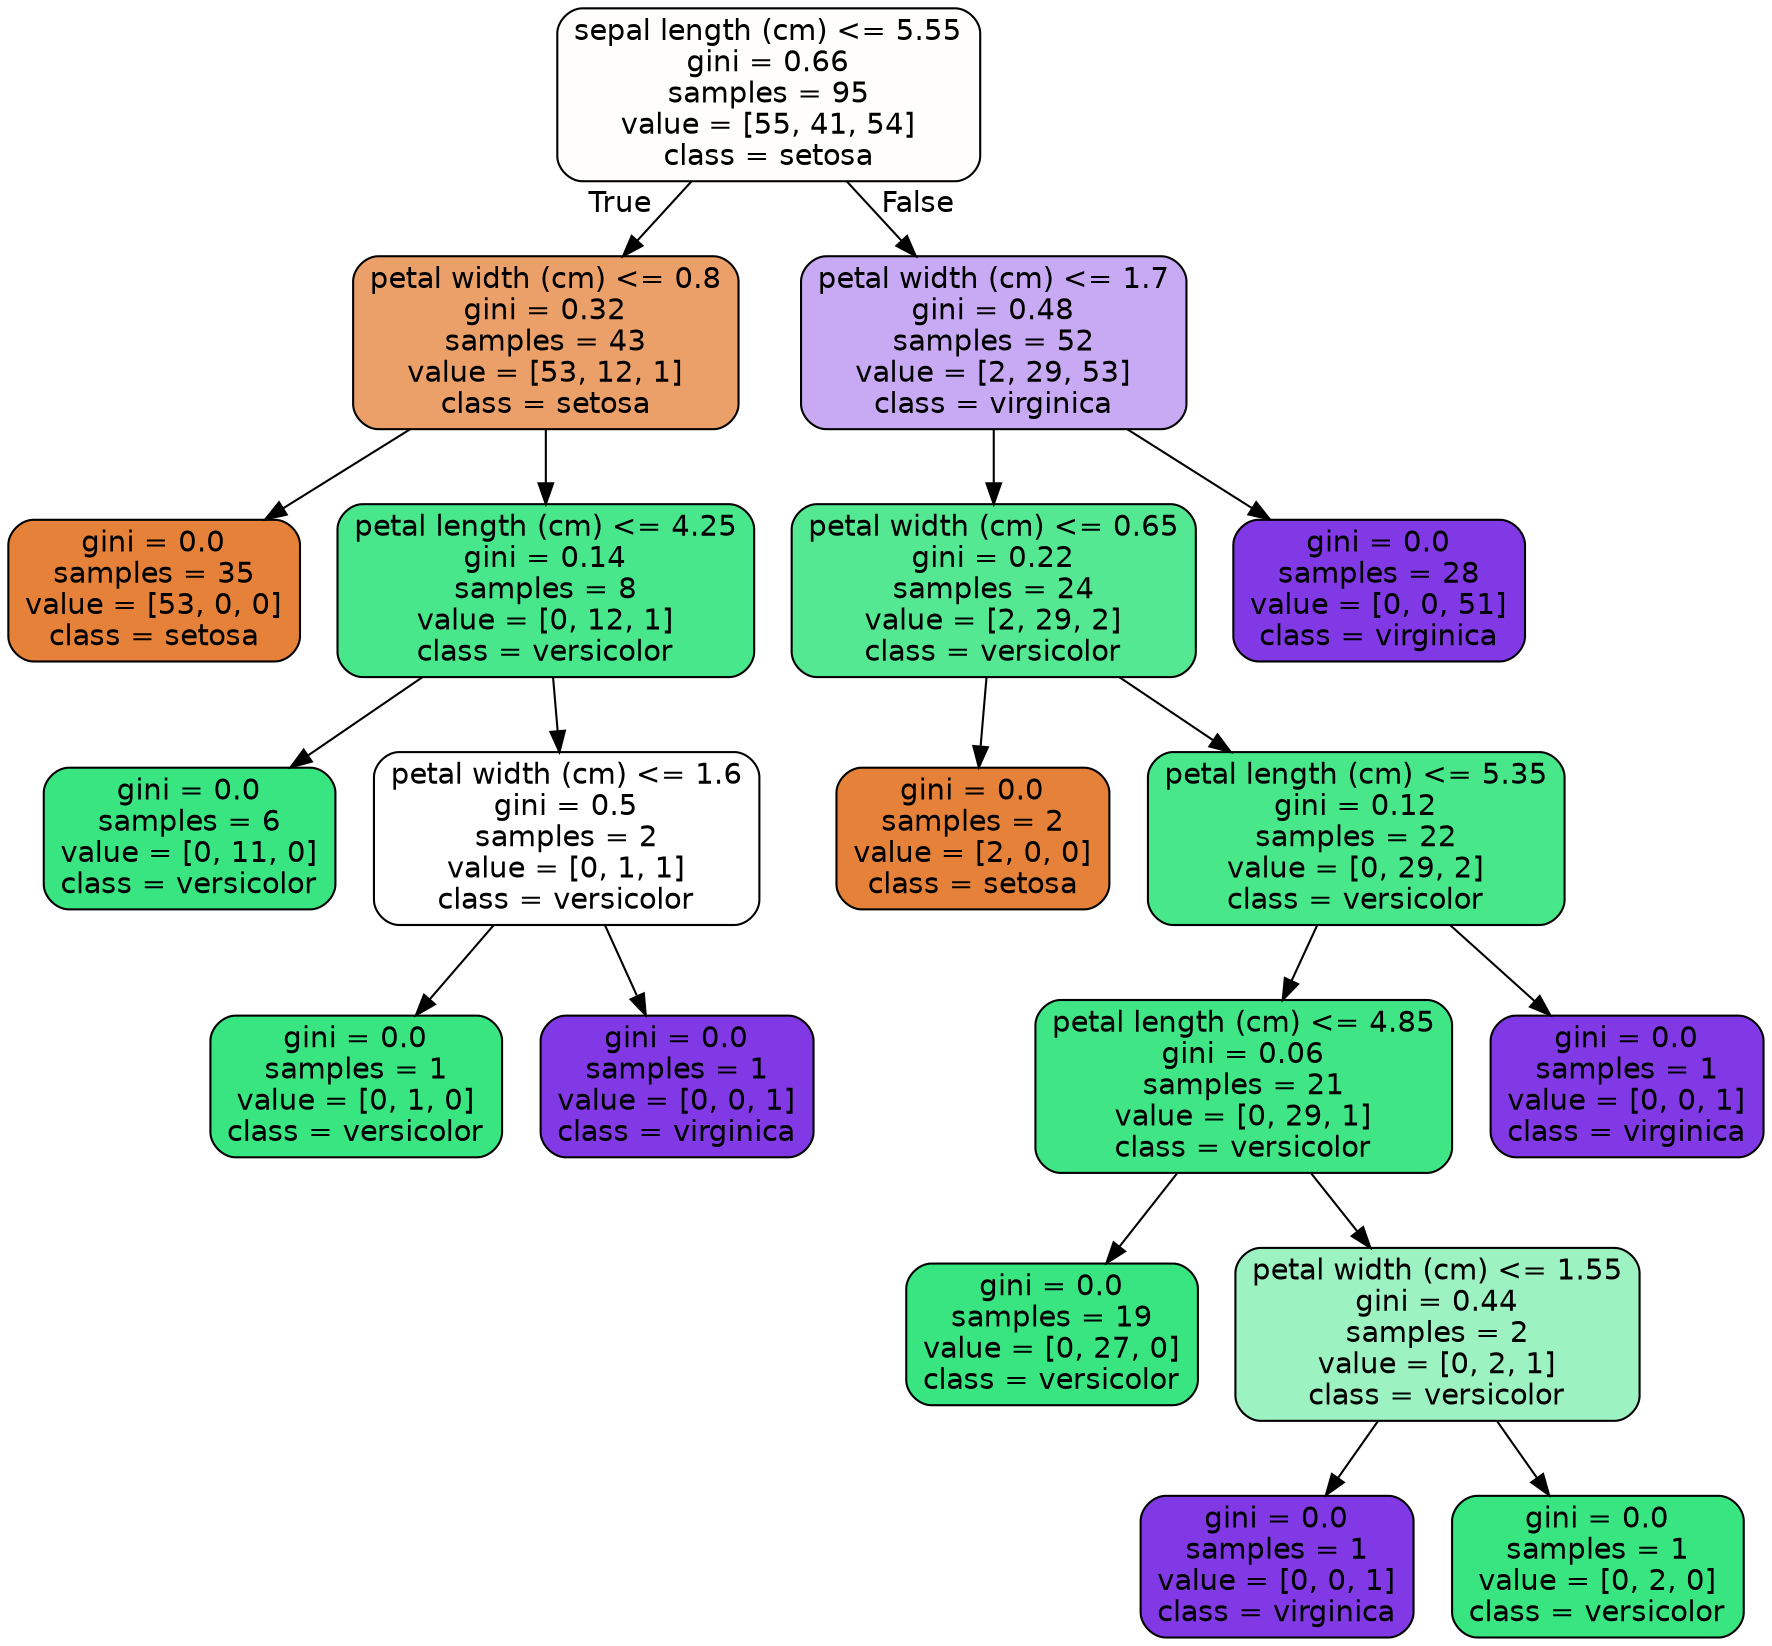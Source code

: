 digraph Tree {
node [shape=box, style="filled, rounded", color="black", fontname=helvetica] ;
edge [fontname=helvetica] ;
0 [label="sepal length (cm) <= 5.55\ngini = 0.66\nsamples = 95\nvalue = [55, 41, 54]\nclass = setosa", fillcolor="#fffefd"] ;
1 [label="petal width (cm) <= 0.8\ngini = 0.32\nsamples = 43\nvalue = [53, 12, 1]\nclass = setosa", fillcolor="#eb9f69"] ;
0 -> 1 [labeldistance=2.5, labelangle=45, headlabel="True"] ;
2 [label="gini = 0.0\nsamples = 35\nvalue = [53, 0, 0]\nclass = setosa", fillcolor="#e58139"] ;
1 -> 2 ;
3 [label="petal length (cm) <= 4.25\ngini = 0.14\nsamples = 8\nvalue = [0, 12, 1]\nclass = versicolor", fillcolor="#49e78c"] ;
1 -> 3 ;
4 [label="gini = 0.0\nsamples = 6\nvalue = [0, 11, 0]\nclass = versicolor", fillcolor="#39e581"] ;
3 -> 4 ;
5 [label="petal width (cm) <= 1.6\ngini = 0.5\nsamples = 2\nvalue = [0, 1, 1]\nclass = versicolor", fillcolor="#ffffff"] ;
3 -> 5 ;
6 [label="gini = 0.0\nsamples = 1\nvalue = [0, 1, 0]\nclass = versicolor", fillcolor="#39e581"] ;
5 -> 6 ;
7 [label="gini = 0.0\nsamples = 1\nvalue = [0, 0, 1]\nclass = virginica", fillcolor="#8139e5"] ;
5 -> 7 ;
8 [label="petal width (cm) <= 1.7\ngini = 0.48\nsamples = 52\nvalue = [2, 29, 53]\nclass = virginica", fillcolor="#c8a9f4"] ;
0 -> 8 [labeldistance=2.5, labelangle=-45, headlabel="False"] ;
9 [label="petal width (cm) <= 0.65\ngini = 0.22\nsamples = 24\nvalue = [2, 29, 2]\nclass = versicolor", fillcolor="#53e891"] ;
8 -> 9 ;
10 [label="gini = 0.0\nsamples = 2\nvalue = [2, 0, 0]\nclass = setosa", fillcolor="#e58139"] ;
9 -> 10 ;
11 [label="petal length (cm) <= 5.35\ngini = 0.12\nsamples = 22\nvalue = [0, 29, 2]\nclass = versicolor", fillcolor="#47e78a"] ;
9 -> 11 ;
12 [label="petal length (cm) <= 4.85\ngini = 0.06\nsamples = 21\nvalue = [0, 29, 1]\nclass = versicolor", fillcolor="#40e685"] ;
11 -> 12 ;
13 [label="gini = 0.0\nsamples = 19\nvalue = [0, 27, 0]\nclass = versicolor", fillcolor="#39e581"] ;
12 -> 13 ;
14 [label="petal width (cm) <= 1.55\ngini = 0.44\nsamples = 2\nvalue = [0, 2, 1]\nclass = versicolor", fillcolor="#9cf2c0"] ;
12 -> 14 ;
15 [label="gini = 0.0\nsamples = 1\nvalue = [0, 0, 1]\nclass = virginica", fillcolor="#8139e5"] ;
14 -> 15 ;
16 [label="gini = 0.0\nsamples = 1\nvalue = [0, 2, 0]\nclass = versicolor", fillcolor="#39e581"] ;
14 -> 16 ;
17 [label="gini = 0.0\nsamples = 1\nvalue = [0, 0, 1]\nclass = virginica", fillcolor="#8139e5"] ;
11 -> 17 ;
18 [label="gini = 0.0\nsamples = 28\nvalue = [0, 0, 51]\nclass = virginica", fillcolor="#8139e5"] ;
8 -> 18 ;
}